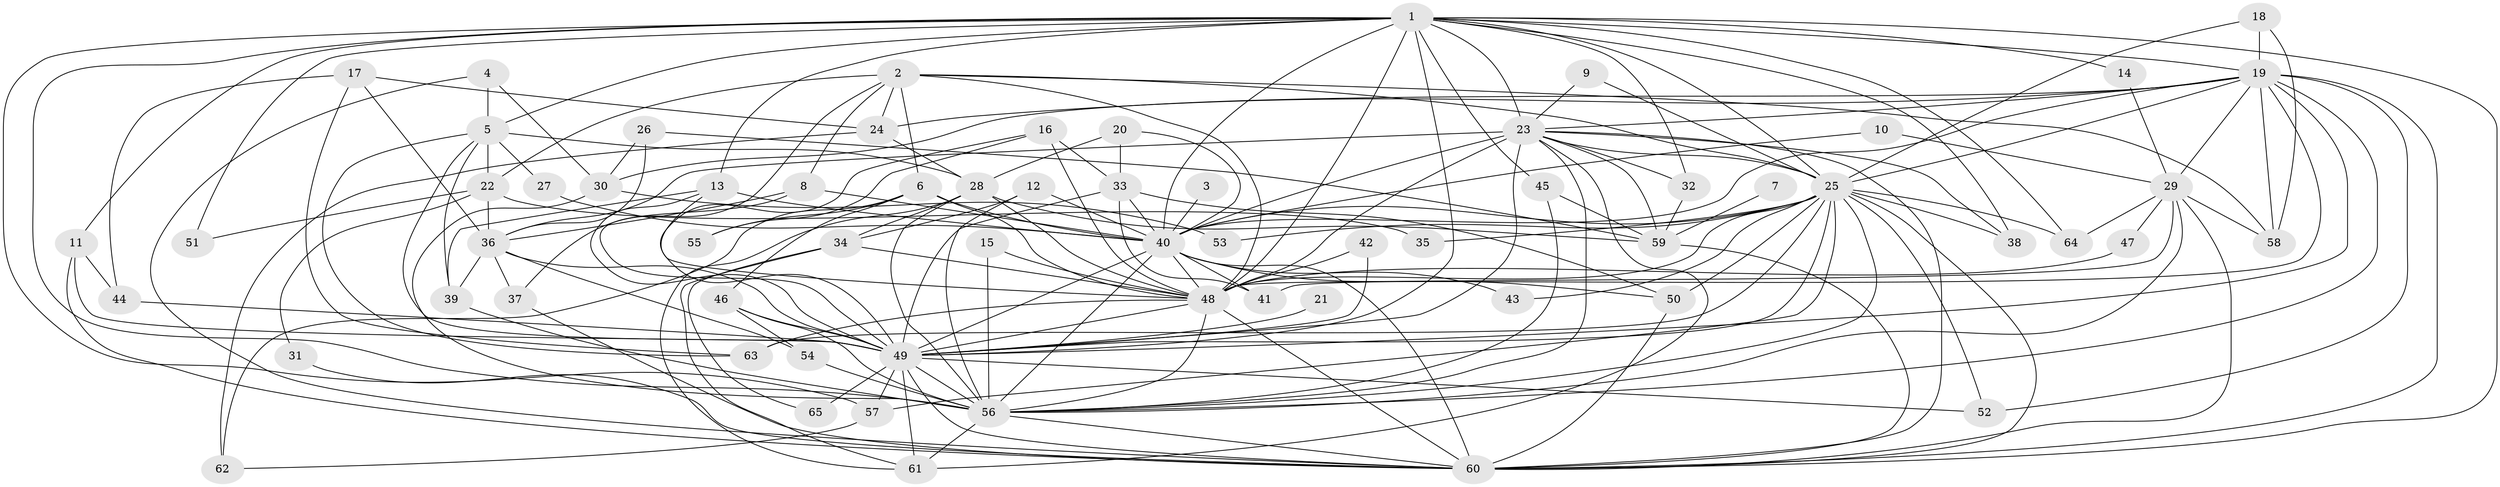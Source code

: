 // original degree distribution, {23: 0.015384615384615385, 19: 0.007692307692307693, 37: 0.007692307692307693, 14: 0.007692307692307693, 17: 0.007692307692307693, 20: 0.007692307692307693, 24: 0.007692307692307693, 25: 0.007692307692307693, 16: 0.007692307692307693, 9: 0.015384615384615385, 6: 0.015384615384615385, 8: 0.015384615384615385, 3: 0.16923076923076924, 2: 0.5538461538461539, 10: 0.007692307692307693, 4: 0.1, 7: 0.015384615384615385, 5: 0.03076923076923077}
// Generated by graph-tools (version 1.1) at 2025/01/03/09/25 03:01:25]
// undirected, 65 vertices, 184 edges
graph export_dot {
graph [start="1"]
  node [color=gray90,style=filled];
  1;
  2;
  3;
  4;
  5;
  6;
  7;
  8;
  9;
  10;
  11;
  12;
  13;
  14;
  15;
  16;
  17;
  18;
  19;
  20;
  21;
  22;
  23;
  24;
  25;
  26;
  27;
  28;
  29;
  30;
  31;
  32;
  33;
  34;
  35;
  36;
  37;
  38;
  39;
  40;
  41;
  42;
  43;
  44;
  45;
  46;
  47;
  48;
  49;
  50;
  51;
  52;
  53;
  54;
  55;
  56;
  57;
  58;
  59;
  60;
  61;
  62;
  63;
  64;
  65;
  1 -- 5 [weight=2.0];
  1 -- 11 [weight=1.0];
  1 -- 13 [weight=1.0];
  1 -- 14 [weight=1.0];
  1 -- 19 [weight=2.0];
  1 -- 23 [weight=2.0];
  1 -- 25 [weight=3.0];
  1 -- 32 [weight=1.0];
  1 -- 38 [weight=1.0];
  1 -- 40 [weight=2.0];
  1 -- 45 [weight=1.0];
  1 -- 48 [weight=2.0];
  1 -- 49 [weight=2.0];
  1 -- 51 [weight=1.0];
  1 -- 56 [weight=2.0];
  1 -- 57 [weight=1.0];
  1 -- 60 [weight=2.0];
  1 -- 64 [weight=1.0];
  2 -- 6 [weight=1.0];
  2 -- 8 [weight=1.0];
  2 -- 22 [weight=1.0];
  2 -- 24 [weight=1.0];
  2 -- 25 [weight=1.0];
  2 -- 37 [weight=1.0];
  2 -- 48 [weight=1.0];
  2 -- 58 [weight=1.0];
  3 -- 40 [weight=1.0];
  4 -- 5 [weight=1.0];
  4 -- 30 [weight=1.0];
  4 -- 60 [weight=1.0];
  5 -- 22 [weight=1.0];
  5 -- 27 [weight=1.0];
  5 -- 28 [weight=1.0];
  5 -- 39 [weight=1.0];
  5 -- 49 [weight=2.0];
  5 -- 63 [weight=1.0];
  6 -- 40 [weight=1.0];
  6 -- 46 [weight=1.0];
  6 -- 48 [weight=1.0];
  6 -- 55 [weight=1.0];
  6 -- 62 [weight=1.0];
  7 -- 59 [weight=1.0];
  8 -- 36 [weight=1.0];
  8 -- 40 [weight=1.0];
  8 -- 49 [weight=1.0];
  9 -- 23 [weight=1.0];
  9 -- 25 [weight=1.0];
  10 -- 29 [weight=1.0];
  10 -- 40 [weight=1.0];
  11 -- 44 [weight=1.0];
  11 -- 49 [weight=1.0];
  11 -- 60 [weight=1.0];
  12 -- 34 [weight=1.0];
  12 -- 40 [weight=1.0];
  12 -- 56 [weight=1.0];
  13 -- 39 [weight=1.0];
  13 -- 40 [weight=1.0];
  13 -- 48 [weight=1.0];
  13 -- 49 [weight=1.0];
  14 -- 29 [weight=1.0];
  15 -- 48 [weight=1.0];
  15 -- 56 [weight=2.0];
  16 -- 33 [weight=1.0];
  16 -- 48 [weight=1.0];
  16 -- 49 [weight=1.0];
  16 -- 55 [weight=1.0];
  17 -- 24 [weight=1.0];
  17 -- 36 [weight=1.0];
  17 -- 44 [weight=1.0];
  17 -- 63 [weight=1.0];
  18 -- 19 [weight=1.0];
  18 -- 25 [weight=1.0];
  18 -- 58 [weight=1.0];
  19 -- 23 [weight=1.0];
  19 -- 24 [weight=1.0];
  19 -- 25 [weight=1.0];
  19 -- 29 [weight=1.0];
  19 -- 30 [weight=1.0];
  19 -- 40 [weight=1.0];
  19 -- 48 [weight=2.0];
  19 -- 49 [weight=2.0];
  19 -- 52 [weight=1.0];
  19 -- 56 [weight=1.0];
  19 -- 58 [weight=1.0];
  19 -- 60 [weight=1.0];
  20 -- 28 [weight=1.0];
  20 -- 33 [weight=1.0];
  20 -- 40 [weight=1.0];
  21 -- 49 [weight=1.0];
  22 -- 31 [weight=1.0];
  22 -- 35 [weight=1.0];
  22 -- 36 [weight=1.0];
  22 -- 51 [weight=1.0];
  23 -- 25 [weight=2.0];
  23 -- 32 [weight=1.0];
  23 -- 36 [weight=1.0];
  23 -- 38 [weight=1.0];
  23 -- 40 [weight=2.0];
  23 -- 48 [weight=3.0];
  23 -- 49 [weight=2.0];
  23 -- 56 [weight=1.0];
  23 -- 59 [weight=1.0];
  23 -- 60 [weight=1.0];
  23 -- 61 [weight=1.0];
  24 -- 28 [weight=1.0];
  24 -- 62 [weight=1.0];
  25 -- 35 [weight=1.0];
  25 -- 38 [weight=1.0];
  25 -- 40 [weight=1.0];
  25 -- 43 [weight=1.0];
  25 -- 48 [weight=1.0];
  25 -- 49 [weight=1.0];
  25 -- 50 [weight=1.0];
  25 -- 52 [weight=1.0];
  25 -- 53 [weight=1.0];
  25 -- 56 [weight=1.0];
  25 -- 57 [weight=1.0];
  25 -- 60 [weight=1.0];
  25 -- 63 [weight=1.0];
  25 -- 64 [weight=1.0];
  26 -- 30 [weight=1.0];
  26 -- 36 [weight=1.0];
  26 -- 59 [weight=1.0];
  27 -- 40 [weight=1.0];
  28 -- 34 [weight=1.0];
  28 -- 48 [weight=1.0];
  28 -- 56 [weight=1.0];
  28 -- 59 [weight=1.0];
  28 -- 61 [weight=1.0];
  29 -- 41 [weight=1.0];
  29 -- 47 [weight=1.0];
  29 -- 56 [weight=1.0];
  29 -- 58 [weight=1.0];
  29 -- 60 [weight=1.0];
  29 -- 64 [weight=1.0];
  30 -- 53 [weight=1.0];
  30 -- 56 [weight=1.0];
  31 -- 60 [weight=1.0];
  32 -- 59 [weight=1.0];
  33 -- 40 [weight=1.0];
  33 -- 41 [weight=1.0];
  33 -- 49 [weight=2.0];
  33 -- 50 [weight=1.0];
  34 -- 48 [weight=1.0];
  34 -- 61 [weight=1.0];
  34 -- 65 [weight=1.0];
  36 -- 37 [weight=1.0];
  36 -- 39 [weight=1.0];
  36 -- 49 [weight=1.0];
  36 -- 54 [weight=1.0];
  37 -- 60 [weight=1.0];
  39 -- 56 [weight=1.0];
  40 -- 41 [weight=1.0];
  40 -- 43 [weight=1.0];
  40 -- 48 [weight=2.0];
  40 -- 49 [weight=1.0];
  40 -- 50 [weight=1.0];
  40 -- 56 [weight=1.0];
  40 -- 60 [weight=1.0];
  42 -- 48 [weight=1.0];
  42 -- 49 [weight=2.0];
  44 -- 49 [weight=1.0];
  45 -- 56 [weight=2.0];
  45 -- 59 [weight=1.0];
  46 -- 49 [weight=1.0];
  46 -- 54 [weight=1.0];
  46 -- 56 [weight=1.0];
  47 -- 48 [weight=1.0];
  48 -- 49 [weight=2.0];
  48 -- 56 [weight=1.0];
  48 -- 60 [weight=2.0];
  48 -- 63 [weight=1.0];
  49 -- 52 [weight=1.0];
  49 -- 56 [weight=3.0];
  49 -- 57 [weight=2.0];
  49 -- 60 [weight=2.0];
  49 -- 61 [weight=1.0];
  49 -- 65 [weight=2.0];
  50 -- 60 [weight=1.0];
  54 -- 56 [weight=1.0];
  56 -- 60 [weight=1.0];
  56 -- 61 [weight=1.0];
  57 -- 62 [weight=1.0];
  59 -- 60 [weight=1.0];
}
